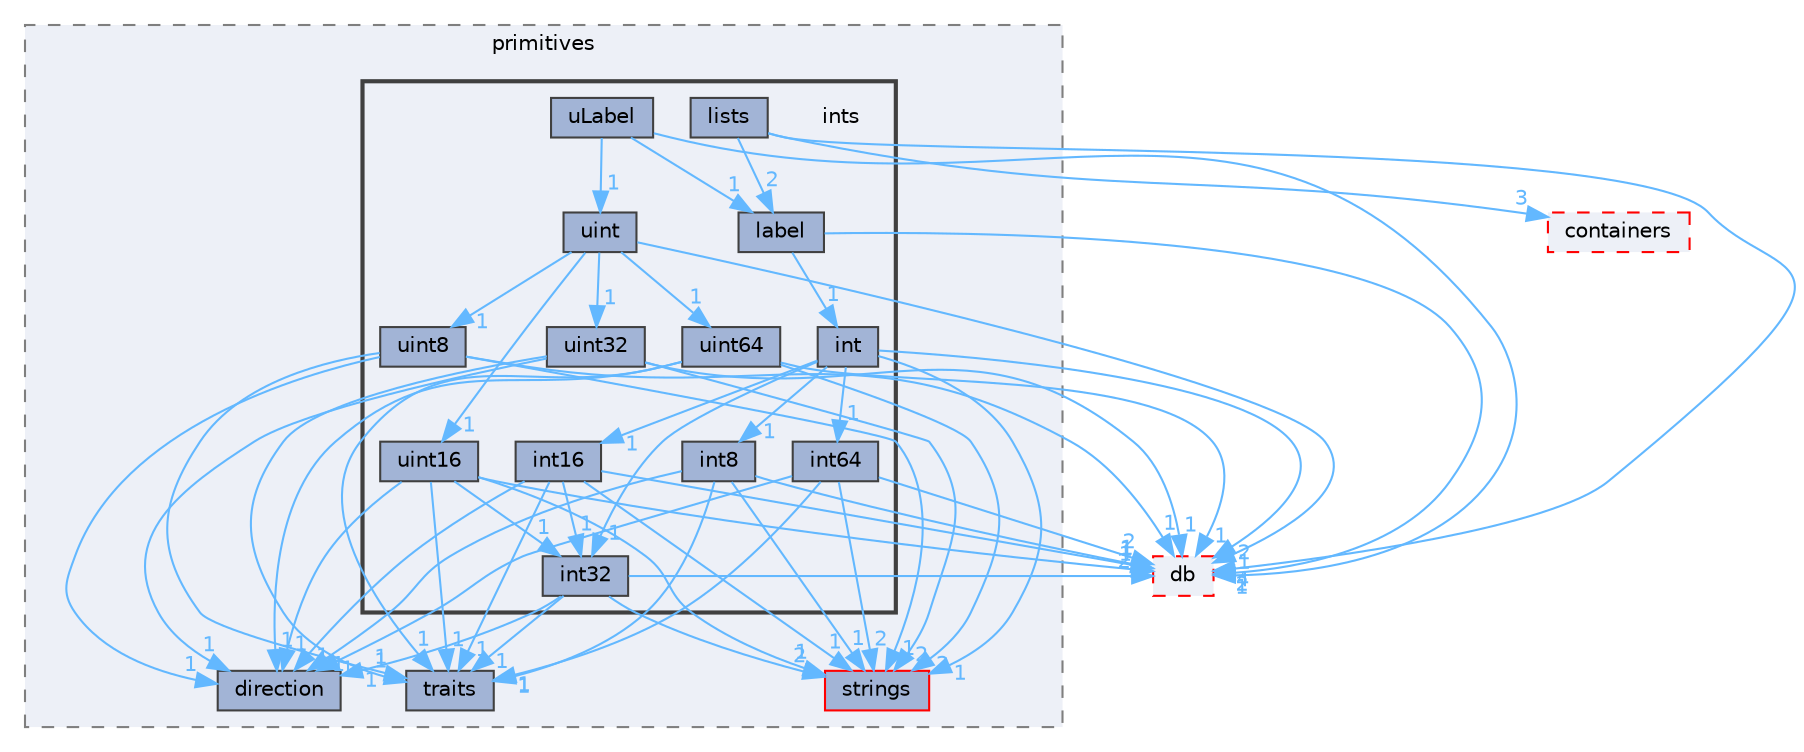 digraph "src/OpenFOAM/primitives/ints"
{
 // LATEX_PDF_SIZE
  bgcolor="transparent";
  edge [fontname=Helvetica,fontsize=10,labelfontname=Helvetica,labelfontsize=10];
  node [fontname=Helvetica,fontsize=10,shape=box,height=0.2,width=0.4];
  compound=true
  subgraph clusterdir_3e50f45338116b169052b428016851aa {
    graph [ bgcolor="#edf0f7", pencolor="grey50", label="primitives", fontname=Helvetica,fontsize=10 style="filled,dashed", URL="dir_3e50f45338116b169052b428016851aa.html",tooltip=""]
  dir_19dbf0591cffda9f7a5a990739e1850d [label="direction", fillcolor="#a2b4d6", color="grey25", style="filled", URL="dir_19dbf0591cffda9f7a5a990739e1850d.html",tooltip=""];
  dir_ce1ee507886310df0e74ee2e624fbc88 [label="strings", fillcolor="#a2b4d6", color="red", style="filled", URL="dir_ce1ee507886310df0e74ee2e624fbc88.html",tooltip=""];
  dir_e46438c88d14724c9114690b543855a0 [label="traits", fillcolor="#a2b4d6", color="grey25", style="filled", URL="dir_e46438c88d14724c9114690b543855a0.html",tooltip=""];
  subgraph clusterdir_086c067a0e64eeb439d30ae0c44248d8 {
    graph [ bgcolor="#edf0f7", pencolor="grey25", label="", fontname=Helvetica,fontsize=10 style="filled,bold", URL="dir_086c067a0e64eeb439d30ae0c44248d8.html",tooltip=""]
    dir_086c067a0e64eeb439d30ae0c44248d8 [shape=plaintext, label="ints"];
  dir_dd8100e19a337b29f44c95e3303ef961 [label="int", fillcolor="#a2b4d6", color="grey25", style="filled", URL="dir_dd8100e19a337b29f44c95e3303ef961.html",tooltip=""];
  dir_3c543bf565501185fe412222fdda053a [label="int16", fillcolor="#a2b4d6", color="grey25", style="filled", URL="dir_3c543bf565501185fe412222fdda053a.html",tooltip=""];
  dir_89913462db5028a6f6117b0a0b2cd520 [label="int32", fillcolor="#a2b4d6", color="grey25", style="filled", URL="dir_89913462db5028a6f6117b0a0b2cd520.html",tooltip=""];
  dir_f1e4e40329255f88a5d58467af43fb5d [label="int64", fillcolor="#a2b4d6", color="grey25", style="filled", URL="dir_f1e4e40329255f88a5d58467af43fb5d.html",tooltip=""];
  dir_9d0f454008adc52e89cf1a0e2c6be04a [label="int8", fillcolor="#a2b4d6", color="grey25", style="filled", URL="dir_9d0f454008adc52e89cf1a0e2c6be04a.html",tooltip=""];
  dir_2302b517842d451d321aaa19c73aa23e [label="label", fillcolor="#a2b4d6", color="grey25", style="filled", URL="dir_2302b517842d451d321aaa19c73aa23e.html",tooltip=""];
  dir_cad78e4ebccc5e0698398cf8e2900993 [label="lists", fillcolor="#a2b4d6", color="grey25", style="filled", URL="dir_cad78e4ebccc5e0698398cf8e2900993.html",tooltip=""];
  dir_4d33ca7cf0ff85b2eb8bfb5d6cfabd05 [label="uint", fillcolor="#a2b4d6", color="grey25", style="filled", URL="dir_4d33ca7cf0ff85b2eb8bfb5d6cfabd05.html",tooltip=""];
  dir_9763d0f33c09e121da681e9582ebdf2b [label="uint16", fillcolor="#a2b4d6", color="grey25", style="filled", URL="dir_9763d0f33c09e121da681e9582ebdf2b.html",tooltip=""];
  dir_2d1f6df359db3d33298334ce9d620e9b [label="uint32", fillcolor="#a2b4d6", color="grey25", style="filled", URL="dir_2d1f6df359db3d33298334ce9d620e9b.html",tooltip=""];
  dir_46c7ca2a0f9f6b4707532c3ece9fa7cc [label="uint64", fillcolor="#a2b4d6", color="grey25", style="filled", URL="dir_46c7ca2a0f9f6b4707532c3ece9fa7cc.html",tooltip=""];
  dir_c63e027da99f759f78636d965984efce [label="uint8", fillcolor="#a2b4d6", color="grey25", style="filled", URL="dir_c63e027da99f759f78636d965984efce.html",tooltip=""];
  dir_55b63d57c5dbacea4b0ec7c6f925eb80 [label="uLabel", fillcolor="#a2b4d6", color="grey25", style="filled", URL="dir_55b63d57c5dbacea4b0ec7c6f925eb80.html",tooltip=""];
  }
  }
  dir_63c634f7a7cfd679ac26c67fb30fc32f [label="db", fillcolor="#edf0f7", color="red", style="filled,dashed", URL="dir_63c634f7a7cfd679ac26c67fb30fc32f.html",tooltip=""];
  dir_19d0872053bde092be81d7fe3f56cbf7 [label="containers", fillcolor="#edf0f7", color="red", style="filled,dashed", URL="dir_19d0872053bde092be81d7fe3f56cbf7.html",tooltip=""];
  dir_dd8100e19a337b29f44c95e3303ef961->dir_3c543bf565501185fe412222fdda053a [headlabel="1", labeldistance=1.5 headhref="dir_001875_001876.html" href="dir_001875_001876.html" color="steelblue1" fontcolor="steelblue1"];
  dir_dd8100e19a337b29f44c95e3303ef961->dir_63c634f7a7cfd679ac26c67fb30fc32f [headlabel="2", labeldistance=1.5 headhref="dir_001875_000817.html" href="dir_001875_000817.html" color="steelblue1" fontcolor="steelblue1"];
  dir_dd8100e19a337b29f44c95e3303ef961->dir_89913462db5028a6f6117b0a0b2cd520 [headlabel="1", labeldistance=1.5 headhref="dir_001875_001877.html" href="dir_001875_001877.html" color="steelblue1" fontcolor="steelblue1"];
  dir_dd8100e19a337b29f44c95e3303ef961->dir_9d0f454008adc52e89cf1a0e2c6be04a [headlabel="1", labeldistance=1.5 headhref="dir_001875_001879.html" href="dir_001875_001879.html" color="steelblue1" fontcolor="steelblue1"];
  dir_dd8100e19a337b29f44c95e3303ef961->dir_ce1ee507886310df0e74ee2e624fbc88 [headlabel="1", labeldistance=1.5 headhref="dir_001875_003792.html" href="dir_001875_003792.html" color="steelblue1" fontcolor="steelblue1"];
  dir_dd8100e19a337b29f44c95e3303ef961->dir_f1e4e40329255f88a5d58467af43fb5d [headlabel="1", labeldistance=1.5 headhref="dir_001875_001878.html" href="dir_001875_001878.html" color="steelblue1" fontcolor="steelblue1"];
  dir_3c543bf565501185fe412222fdda053a->dir_19dbf0591cffda9f7a5a990739e1850d [headlabel="1", labeldistance=1.5 headhref="dir_001876_000953.html" href="dir_001876_000953.html" color="steelblue1" fontcolor="steelblue1"];
  dir_3c543bf565501185fe412222fdda053a->dir_63c634f7a7cfd679ac26c67fb30fc32f [headlabel="1", labeldistance=1.5 headhref="dir_001876_000817.html" href="dir_001876_000817.html" color="steelblue1" fontcolor="steelblue1"];
  dir_3c543bf565501185fe412222fdda053a->dir_89913462db5028a6f6117b0a0b2cd520 [headlabel="1", labeldistance=1.5 headhref="dir_001876_001877.html" href="dir_001876_001877.html" color="steelblue1" fontcolor="steelblue1"];
  dir_3c543bf565501185fe412222fdda053a->dir_ce1ee507886310df0e74ee2e624fbc88 [headlabel="1", labeldistance=1.5 headhref="dir_001876_003792.html" href="dir_001876_003792.html" color="steelblue1" fontcolor="steelblue1"];
  dir_3c543bf565501185fe412222fdda053a->dir_e46438c88d14724c9114690b543855a0 [headlabel="1", labeldistance=1.5 headhref="dir_001876_004092.html" href="dir_001876_004092.html" color="steelblue1" fontcolor="steelblue1"];
  dir_89913462db5028a6f6117b0a0b2cd520->dir_19dbf0591cffda9f7a5a990739e1850d [headlabel="1", labeldistance=1.5 headhref="dir_001877_000953.html" href="dir_001877_000953.html" color="steelblue1" fontcolor="steelblue1"];
  dir_89913462db5028a6f6117b0a0b2cd520->dir_63c634f7a7cfd679ac26c67fb30fc32f [headlabel="2", labeldistance=1.5 headhref="dir_001877_000817.html" href="dir_001877_000817.html" color="steelblue1" fontcolor="steelblue1"];
  dir_89913462db5028a6f6117b0a0b2cd520->dir_ce1ee507886310df0e74ee2e624fbc88 [headlabel="2", labeldistance=1.5 headhref="dir_001877_003792.html" href="dir_001877_003792.html" color="steelblue1" fontcolor="steelblue1"];
  dir_89913462db5028a6f6117b0a0b2cd520->dir_e46438c88d14724c9114690b543855a0 [headlabel="1", labeldistance=1.5 headhref="dir_001877_004092.html" href="dir_001877_004092.html" color="steelblue1" fontcolor="steelblue1"];
  dir_f1e4e40329255f88a5d58467af43fb5d->dir_19dbf0591cffda9f7a5a990739e1850d [headlabel="1", labeldistance=1.5 headhref="dir_001878_000953.html" href="dir_001878_000953.html" color="steelblue1" fontcolor="steelblue1"];
  dir_f1e4e40329255f88a5d58467af43fb5d->dir_63c634f7a7cfd679ac26c67fb30fc32f [headlabel="2", labeldistance=1.5 headhref="dir_001878_000817.html" href="dir_001878_000817.html" color="steelblue1" fontcolor="steelblue1"];
  dir_f1e4e40329255f88a5d58467af43fb5d->dir_ce1ee507886310df0e74ee2e624fbc88 [headlabel="2", labeldistance=1.5 headhref="dir_001878_003792.html" href="dir_001878_003792.html" color="steelblue1" fontcolor="steelblue1"];
  dir_f1e4e40329255f88a5d58467af43fb5d->dir_e46438c88d14724c9114690b543855a0 [headlabel="1", labeldistance=1.5 headhref="dir_001878_004092.html" href="dir_001878_004092.html" color="steelblue1" fontcolor="steelblue1"];
  dir_9d0f454008adc52e89cf1a0e2c6be04a->dir_19dbf0591cffda9f7a5a990739e1850d [headlabel="1", labeldistance=1.5 headhref="dir_001879_000953.html" href="dir_001879_000953.html" color="steelblue1" fontcolor="steelblue1"];
  dir_9d0f454008adc52e89cf1a0e2c6be04a->dir_63c634f7a7cfd679ac26c67fb30fc32f [headlabel="1", labeldistance=1.5 headhref="dir_001879_000817.html" href="dir_001879_000817.html" color="steelblue1" fontcolor="steelblue1"];
  dir_9d0f454008adc52e89cf1a0e2c6be04a->dir_ce1ee507886310df0e74ee2e624fbc88 [headlabel="1", labeldistance=1.5 headhref="dir_001879_003792.html" href="dir_001879_003792.html" color="steelblue1" fontcolor="steelblue1"];
  dir_9d0f454008adc52e89cf1a0e2c6be04a->dir_e46438c88d14724c9114690b543855a0 [headlabel="1", labeldistance=1.5 headhref="dir_001879_004092.html" href="dir_001879_004092.html" color="steelblue1" fontcolor="steelblue1"];
  dir_2302b517842d451d321aaa19c73aa23e->dir_63c634f7a7cfd679ac26c67fb30fc32f [headlabel="2", labeldistance=1.5 headhref="dir_002058_000817.html" href="dir_002058_000817.html" color="steelblue1" fontcolor="steelblue1"];
  dir_2302b517842d451d321aaa19c73aa23e->dir_dd8100e19a337b29f44c95e3303ef961 [headlabel="1", labeldistance=1.5 headhref="dir_002058_001875.html" href="dir_002058_001875.html" color="steelblue1" fontcolor="steelblue1"];
  dir_cad78e4ebccc5e0698398cf8e2900993->dir_19d0872053bde092be81d7fe3f56cbf7 [headlabel="3", labeldistance=1.5 headhref="dir_002240_000669.html" href="dir_002240_000669.html" color="steelblue1" fontcolor="steelblue1"];
  dir_cad78e4ebccc5e0698398cf8e2900993->dir_2302b517842d451d321aaa19c73aa23e [headlabel="2", labeldistance=1.5 headhref="dir_002240_002058.html" href="dir_002240_002058.html" color="steelblue1" fontcolor="steelblue1"];
  dir_cad78e4ebccc5e0698398cf8e2900993->dir_63c634f7a7cfd679ac26c67fb30fc32f [headlabel="4", labeldistance=1.5 headhref="dir_002240_000817.html" href="dir_002240_000817.html" color="steelblue1" fontcolor="steelblue1"];
  dir_4d33ca7cf0ff85b2eb8bfb5d6cfabd05->dir_2d1f6df359db3d33298334ce9d620e9b [headlabel="1", labeldistance=1.5 headhref="dir_004183_004185.html" href="dir_004183_004185.html" color="steelblue1" fontcolor="steelblue1"];
  dir_4d33ca7cf0ff85b2eb8bfb5d6cfabd05->dir_46c7ca2a0f9f6b4707532c3ece9fa7cc [headlabel="1", labeldistance=1.5 headhref="dir_004183_004186.html" href="dir_004183_004186.html" color="steelblue1" fontcolor="steelblue1"];
  dir_4d33ca7cf0ff85b2eb8bfb5d6cfabd05->dir_63c634f7a7cfd679ac26c67fb30fc32f [headlabel="1", labeldistance=1.5 headhref="dir_004183_000817.html" href="dir_004183_000817.html" color="steelblue1" fontcolor="steelblue1"];
  dir_4d33ca7cf0ff85b2eb8bfb5d6cfabd05->dir_9763d0f33c09e121da681e9582ebdf2b [headlabel="1", labeldistance=1.5 headhref="dir_004183_004184.html" href="dir_004183_004184.html" color="steelblue1" fontcolor="steelblue1"];
  dir_4d33ca7cf0ff85b2eb8bfb5d6cfabd05->dir_c63e027da99f759f78636d965984efce [headlabel="1", labeldistance=1.5 headhref="dir_004183_004187.html" href="dir_004183_004187.html" color="steelblue1" fontcolor="steelblue1"];
  dir_9763d0f33c09e121da681e9582ebdf2b->dir_19dbf0591cffda9f7a5a990739e1850d [headlabel="1", labeldistance=1.5 headhref="dir_004184_000953.html" href="dir_004184_000953.html" color="steelblue1" fontcolor="steelblue1"];
  dir_9763d0f33c09e121da681e9582ebdf2b->dir_63c634f7a7cfd679ac26c67fb30fc32f [headlabel="1", labeldistance=1.5 headhref="dir_004184_000817.html" href="dir_004184_000817.html" color="steelblue1" fontcolor="steelblue1"];
  dir_9763d0f33c09e121da681e9582ebdf2b->dir_89913462db5028a6f6117b0a0b2cd520 [headlabel="1", labeldistance=1.5 headhref="dir_004184_001877.html" href="dir_004184_001877.html" color="steelblue1" fontcolor="steelblue1"];
  dir_9763d0f33c09e121da681e9582ebdf2b->dir_ce1ee507886310df0e74ee2e624fbc88 [headlabel="1", labeldistance=1.5 headhref="dir_004184_003792.html" href="dir_004184_003792.html" color="steelblue1" fontcolor="steelblue1"];
  dir_9763d0f33c09e121da681e9582ebdf2b->dir_e46438c88d14724c9114690b543855a0 [headlabel="1", labeldistance=1.5 headhref="dir_004184_004092.html" href="dir_004184_004092.html" color="steelblue1" fontcolor="steelblue1"];
  dir_2d1f6df359db3d33298334ce9d620e9b->dir_19dbf0591cffda9f7a5a990739e1850d [headlabel="1", labeldistance=1.5 headhref="dir_004185_000953.html" href="dir_004185_000953.html" color="steelblue1" fontcolor="steelblue1"];
  dir_2d1f6df359db3d33298334ce9d620e9b->dir_63c634f7a7cfd679ac26c67fb30fc32f [headlabel="1", labeldistance=1.5 headhref="dir_004185_000817.html" href="dir_004185_000817.html" color="steelblue1" fontcolor="steelblue1"];
  dir_2d1f6df359db3d33298334ce9d620e9b->dir_ce1ee507886310df0e74ee2e624fbc88 [headlabel="2", labeldistance=1.5 headhref="dir_004185_003792.html" href="dir_004185_003792.html" color="steelblue1" fontcolor="steelblue1"];
  dir_2d1f6df359db3d33298334ce9d620e9b->dir_e46438c88d14724c9114690b543855a0 [headlabel="1", labeldistance=1.5 headhref="dir_004185_004092.html" href="dir_004185_004092.html" color="steelblue1" fontcolor="steelblue1"];
  dir_46c7ca2a0f9f6b4707532c3ece9fa7cc->dir_19dbf0591cffda9f7a5a990739e1850d [headlabel="1", labeldistance=1.5 headhref="dir_004186_000953.html" href="dir_004186_000953.html" color="steelblue1" fontcolor="steelblue1"];
  dir_46c7ca2a0f9f6b4707532c3ece9fa7cc->dir_63c634f7a7cfd679ac26c67fb30fc32f [headlabel="1", labeldistance=1.5 headhref="dir_004186_000817.html" href="dir_004186_000817.html" color="steelblue1" fontcolor="steelblue1"];
  dir_46c7ca2a0f9f6b4707532c3ece9fa7cc->dir_ce1ee507886310df0e74ee2e624fbc88 [headlabel="2", labeldistance=1.5 headhref="dir_004186_003792.html" href="dir_004186_003792.html" color="steelblue1" fontcolor="steelblue1"];
  dir_46c7ca2a0f9f6b4707532c3ece9fa7cc->dir_e46438c88d14724c9114690b543855a0 [headlabel="1", labeldistance=1.5 headhref="dir_004186_004092.html" href="dir_004186_004092.html" color="steelblue1" fontcolor="steelblue1"];
  dir_c63e027da99f759f78636d965984efce->dir_19dbf0591cffda9f7a5a990739e1850d [headlabel="1", labeldistance=1.5 headhref="dir_004187_000953.html" href="dir_004187_000953.html" color="steelblue1" fontcolor="steelblue1"];
  dir_c63e027da99f759f78636d965984efce->dir_63c634f7a7cfd679ac26c67fb30fc32f [headlabel="1", labeldistance=1.5 headhref="dir_004187_000817.html" href="dir_004187_000817.html" color="steelblue1" fontcolor="steelblue1"];
  dir_c63e027da99f759f78636d965984efce->dir_ce1ee507886310df0e74ee2e624fbc88 [headlabel="1", labeldistance=1.5 headhref="dir_004187_003792.html" href="dir_004187_003792.html" color="steelblue1" fontcolor="steelblue1"];
  dir_c63e027da99f759f78636d965984efce->dir_e46438c88d14724c9114690b543855a0 [headlabel="1", labeldistance=1.5 headhref="dir_004187_004092.html" href="dir_004187_004092.html" color="steelblue1" fontcolor="steelblue1"];
  dir_55b63d57c5dbacea4b0ec7c6f925eb80->dir_2302b517842d451d321aaa19c73aa23e [headlabel="1", labeldistance=1.5 headhref="dir_004188_002058.html" href="dir_004188_002058.html" color="steelblue1" fontcolor="steelblue1"];
  dir_55b63d57c5dbacea4b0ec7c6f925eb80->dir_4d33ca7cf0ff85b2eb8bfb5d6cfabd05 [headlabel="1", labeldistance=1.5 headhref="dir_004188_004183.html" href="dir_004188_004183.html" color="steelblue1" fontcolor="steelblue1"];
  dir_55b63d57c5dbacea4b0ec7c6f925eb80->dir_63c634f7a7cfd679ac26c67fb30fc32f [headlabel="1", labeldistance=1.5 headhref="dir_004188_000817.html" href="dir_004188_000817.html" color="steelblue1" fontcolor="steelblue1"];
}

